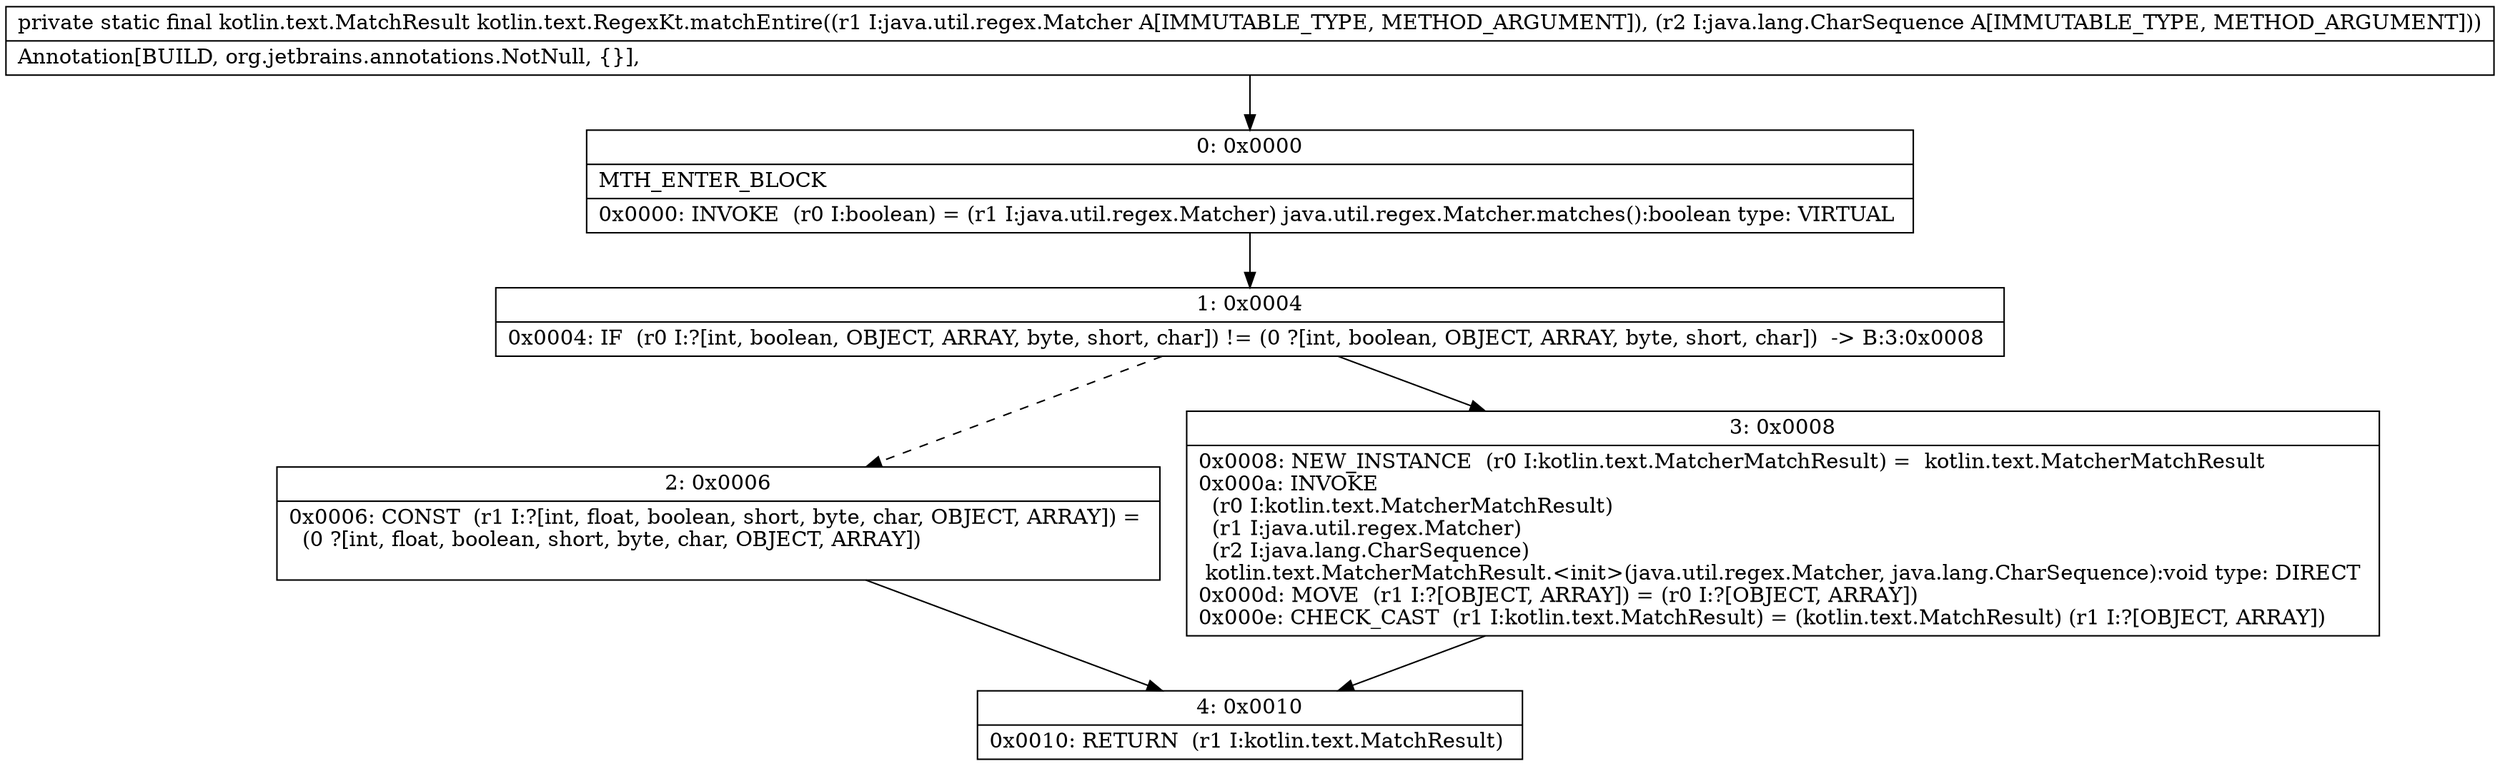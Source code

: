digraph "CFG forkotlin.text.RegexKt.matchEntire(Ljava\/util\/regex\/Matcher;Ljava\/lang\/CharSequence;)Lkotlin\/text\/MatchResult;" {
Node_0 [shape=record,label="{0\:\ 0x0000|MTH_ENTER_BLOCK\l|0x0000: INVOKE  (r0 I:boolean) = (r1 I:java.util.regex.Matcher) java.util.regex.Matcher.matches():boolean type: VIRTUAL \l}"];
Node_1 [shape=record,label="{1\:\ 0x0004|0x0004: IF  (r0 I:?[int, boolean, OBJECT, ARRAY, byte, short, char]) != (0 ?[int, boolean, OBJECT, ARRAY, byte, short, char])  \-\> B:3:0x0008 \l}"];
Node_2 [shape=record,label="{2\:\ 0x0006|0x0006: CONST  (r1 I:?[int, float, boolean, short, byte, char, OBJECT, ARRAY]) = \l  (0 ?[int, float, boolean, short, byte, char, OBJECT, ARRAY])\l \l}"];
Node_3 [shape=record,label="{3\:\ 0x0008|0x0008: NEW_INSTANCE  (r0 I:kotlin.text.MatcherMatchResult) =  kotlin.text.MatcherMatchResult \l0x000a: INVOKE  \l  (r0 I:kotlin.text.MatcherMatchResult)\l  (r1 I:java.util.regex.Matcher)\l  (r2 I:java.lang.CharSequence)\l kotlin.text.MatcherMatchResult.\<init\>(java.util.regex.Matcher, java.lang.CharSequence):void type: DIRECT \l0x000d: MOVE  (r1 I:?[OBJECT, ARRAY]) = (r0 I:?[OBJECT, ARRAY]) \l0x000e: CHECK_CAST  (r1 I:kotlin.text.MatchResult) = (kotlin.text.MatchResult) (r1 I:?[OBJECT, ARRAY]) \l}"];
Node_4 [shape=record,label="{4\:\ 0x0010|0x0010: RETURN  (r1 I:kotlin.text.MatchResult) \l}"];
MethodNode[shape=record,label="{private static final kotlin.text.MatchResult kotlin.text.RegexKt.matchEntire((r1 I:java.util.regex.Matcher A[IMMUTABLE_TYPE, METHOD_ARGUMENT]), (r2 I:java.lang.CharSequence A[IMMUTABLE_TYPE, METHOD_ARGUMENT]))  | Annotation[BUILD, org.jetbrains.annotations.NotNull, \{\}], \l}"];
MethodNode -> Node_0;
Node_0 -> Node_1;
Node_1 -> Node_2[style=dashed];
Node_1 -> Node_3;
Node_2 -> Node_4;
Node_3 -> Node_4;
}


